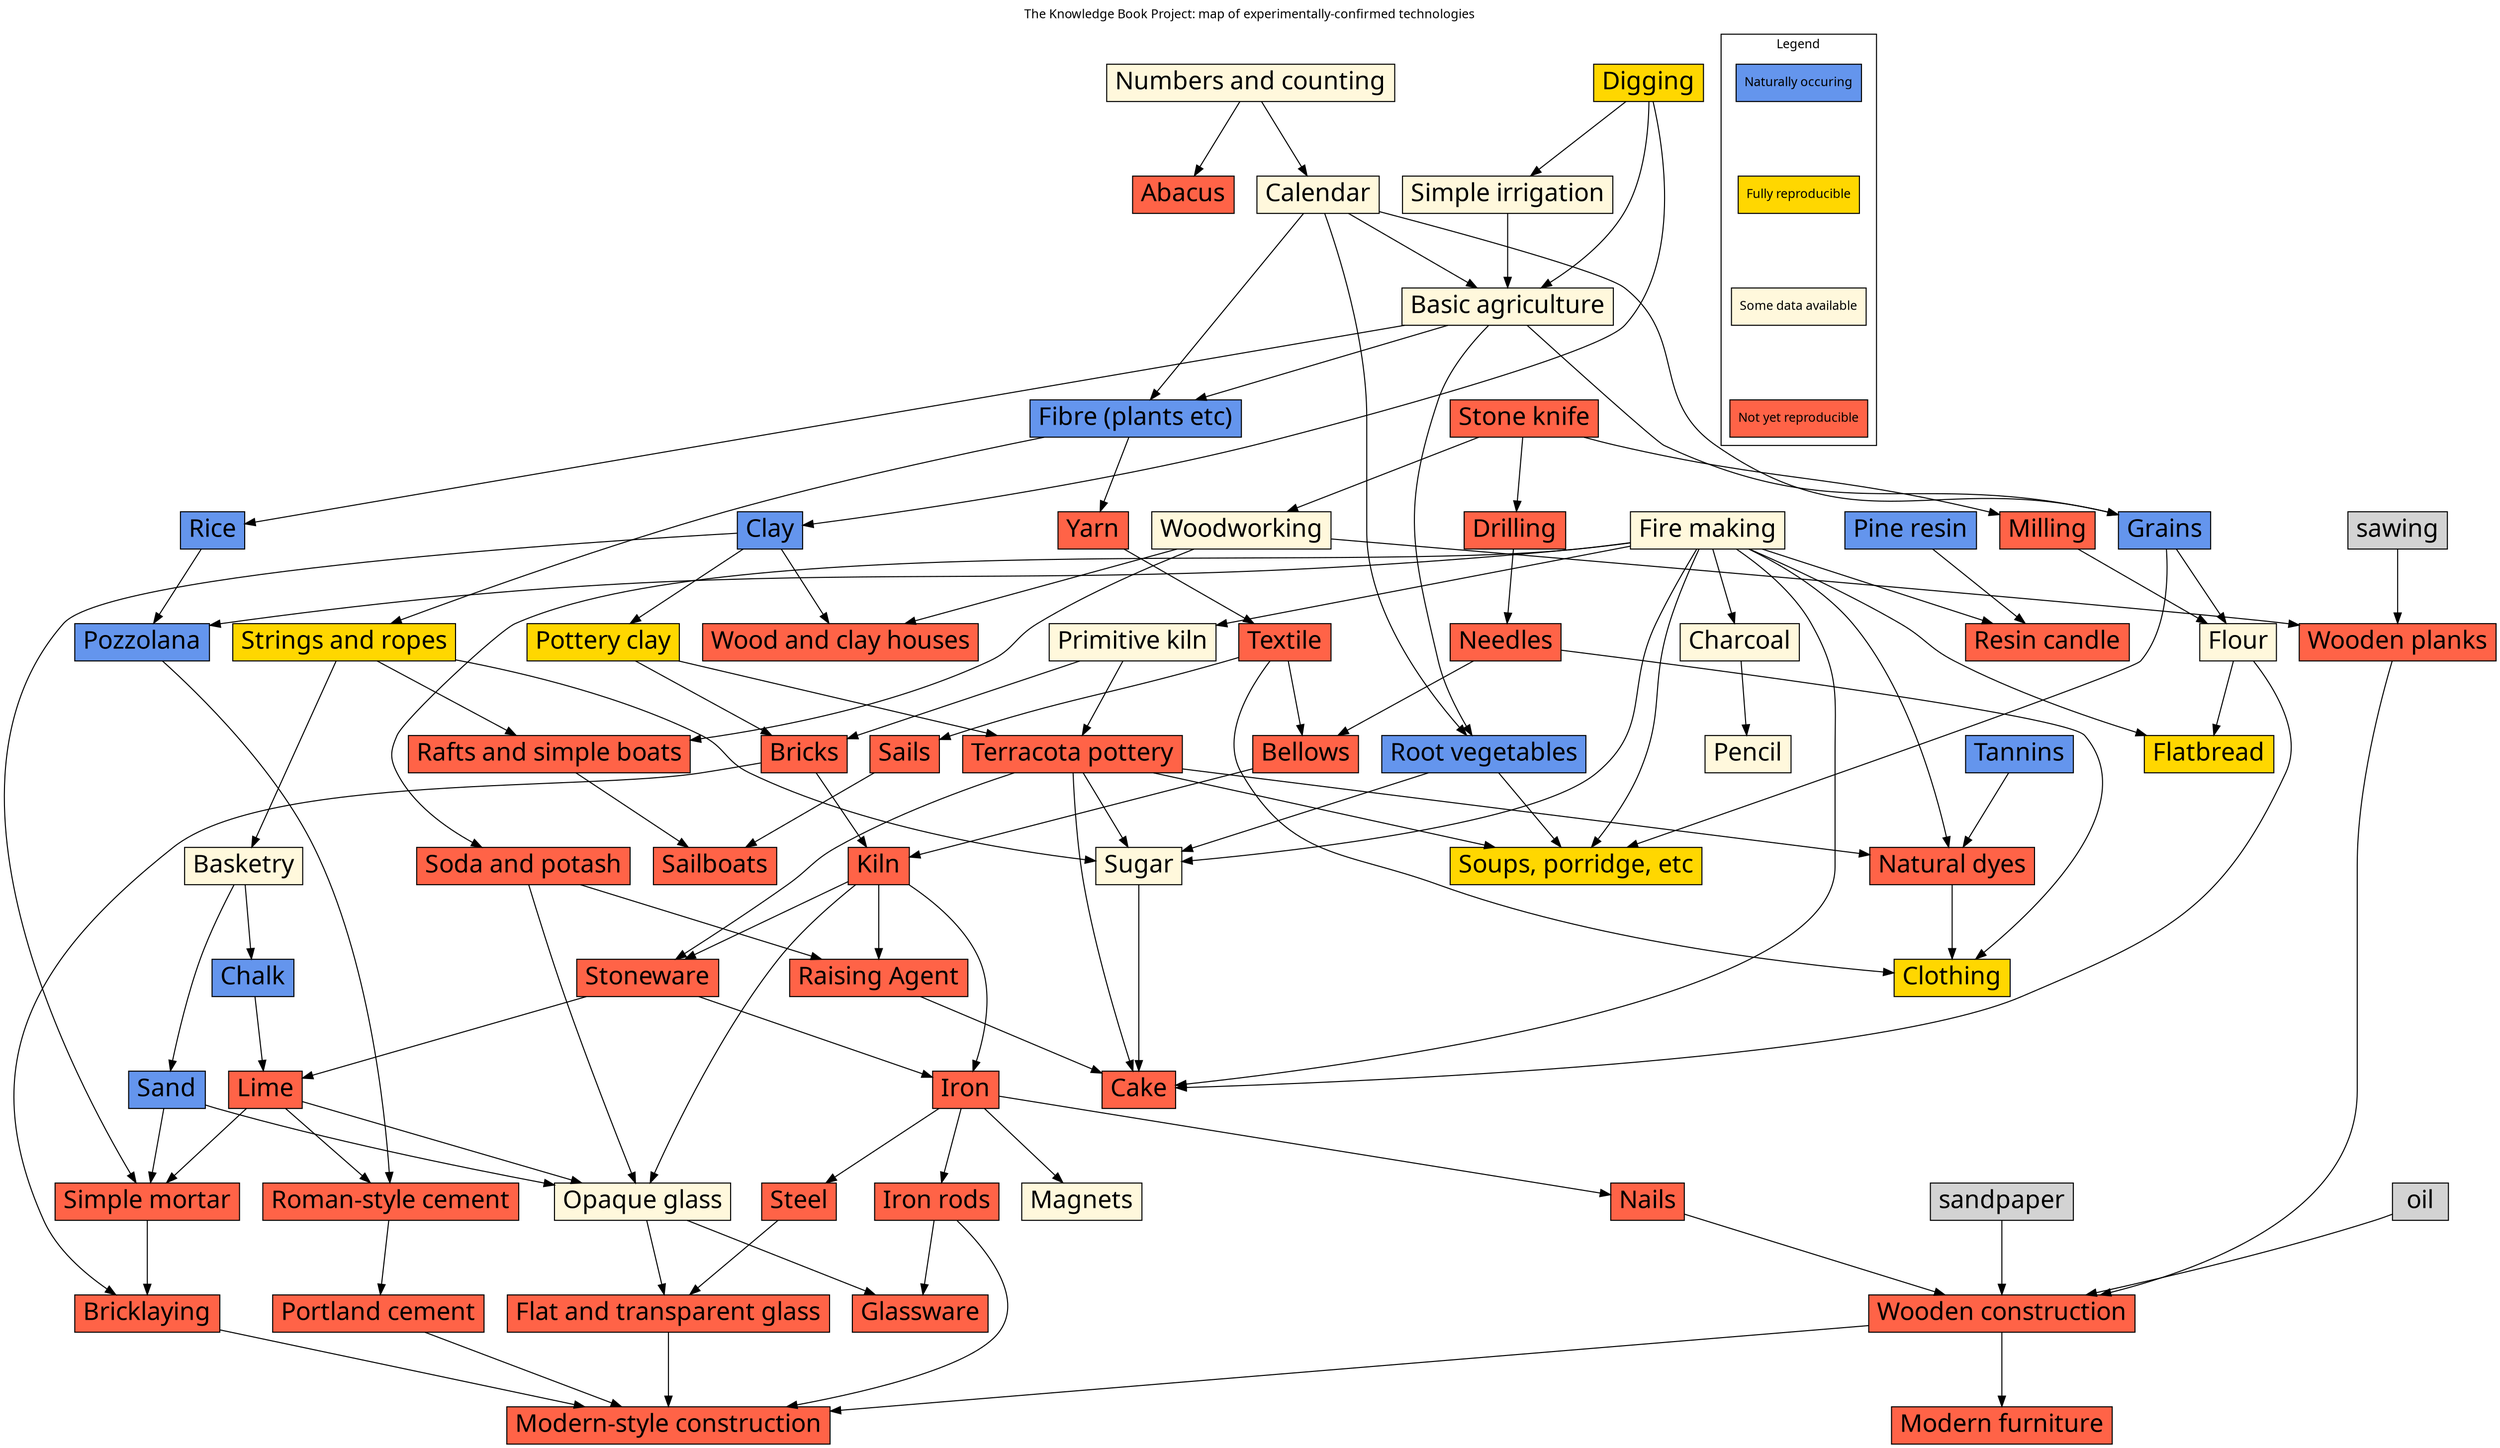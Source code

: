 /* 
 * The invention, discovery and technology tree for The Knowledge Book project 
 * 
 * Colour scheme:
 * - cornflowerblue - naturally occuring 
 * - gold - fully reproducible
 * - cornsilk - some data available, but not fully reproducible yet
 * - tomato - not reproducible yet
 * - 
 */

digraph {
    fontname="insigbyte"
    fontsize=12
    labelloc="t"
    label="The Knowledge Book Project: map of experimentally-confirmed technologies"
    nodesep=0.3
    ranksep=1
    
    node [fontsize=24 fontname="monogram" shape=box style=filled]
    
    subgraph tech {
        
        numbers         [label="Numbers and counting" fillcolor=cornsilk]
        calendar        [label="Calendar" fillcolor=cornsilk]
        
        numbers->calendar
        numbers->abacus
        
        abacus          [label="Abacus" fillcolor=tomato]
        
        
        digging         [label="Digging" fillcolor=gold]
        
        stone_knife     [label="Stone knife" fillcolor=tomato]
        stone_knife->milling
        stone_knife->drilling
        stone_knife->woodworking
        
        woodworking     [label="Woodworking" fillcolor=cornsilk]
        
        calendar->agriculture
        digging->agriculture
        digging->irrigation
        irrigation->agriculture
        
        irrigation      [label="Simple irrigation" fillcolor=cornsilk]
        agriculture     [label="Basic agriculture" fillcolor=cornsilk]
        
        agriculture->grains
        agriculture->root_vegs
        agriculture->fibrous
        calendar->grains
        calendar->root_vegs
        calendar->fibrous
        

        
        digging->clay
        clay            [label="Clay" fillcolor=cornflowerblue]
        clay->workable_clay
        
        firemaking      [label="Fire making" fillcolor=cornsilk]
        
        firemaking->primitive_kiln
        primitive_kiln  [label="Primitive kiln" fillcolor=cornsilk]
        
        primitive_kiln->terracota
        workable_clay->terracota
        
        workable_clay->bricks
        primitive_kiln->bricks
        bricks          [label="Bricks" fillcolor=tomato]
        
        bricks->kiln
        kiln            [label="Kiln" fillcolor=tomato]
        
        grains          [label="Grains" fillcolor=cornflowerblue]
        milling         [label="Milling" fillcolor=tomato]
        
        raising_agent   [label="Raising Agent" fillcolor=tomato]
        
        grains->flour
        milling->flour
        flour           [label="Flour" fillcolor=cornsilk]
        
        root_vegs->sugar
        root_vegs       [label="Root vegetables" fillcolor=cornflowerblue]
        string->sugar
        firemaking->sugar
        terracota->sugar
        sugar           [label="Sugar" fillcolor=cornsilk]
        
        flour->cake
        sugar->cake
        raising_agent->cake
        terracota->cake /* Can't make a cake on a stick */
        firemaking->cake
        
        firemaking->flatbread
        flour->flatbread
        
        root_vegs->soup_porridge
        grains->soup_porridge
        terracota->soup_porridge
        firemaking->soup_porridge
        
        firemaking->charcoal
        charcoal            [label="Charcoal" fillcolor=cornsilk]
        charcoal->pencil
        pencil              [label="Pencil" fillcolor=cornsilk]
        
        resin               [label="Pine resin" fillcolor=cornflowerblue]
        resin->resin_candle
        firemaking->resin_candle
        resin_candle        [label="Resin candle" fillcolor=tomato]
        
        firemaking->soda
        basketry->chalk
        basketry->sand
        
        soda                [label="Soda and potash" fillcolor=tomato]
        
        chalk               [label="Chalk" fillcolor=cornflowerblue]
        chalk->lime
        lime                [label="Lime" fillcolor=tomato]
        sand                [label="Sand" fillcolor=cornflowerblue]
        
        soda->raising_agent
        kiln->raising_agent
        
        soda->glass
        lime->glass
        sand->glass
        kiln->glass
        
        glass->flat_glass
        steel->flat_glass
        flat_glass          [label="Flat and transparent glass" fillcolor=tomato]
        
        
        iron->iron_rods
        iron_rods           [label="Iron rods" fillcolor=tomato]
        iron->steel
        steel               [label="Steel" fillcolor=tomato]
        glass->glassware
        iron_rods->glassware
        
        woodworking->houses
        clay->houses
        houses              [label="Wood and clay houses" fillcolor=tomato]
        
        bricks->bricklaying
        clay->mortar
        sand->mortar
        lime->mortar
        mortar              [label="Simple mortar" fillcolor=tomato]
        mortar->bricklaying
        
        bricklaying         [label="Bricklaying" fillcolor=tomato]
        
        agriculture->rice
        rice                [label="Rice" fillcolor=cornflowerblue]
        rice->pozzolana
        firemaking->pozzolana
        pozzolana->cement
        pozzolana           [label="Pozzolana" fillcolor=cornflowerblue]
        lime->cement
        cement              [label="Roman-style cement" fillcolor=tomato]
        
        cement->portland_cement
        portland_cement     [label="Portland cement" fillcolor=tomato]
        
        woodworking->planks
        sawing->planks
        planks              [label="Wooden planks" fillcolor=tomato]
        iron->nails
        nails               [label="Nails" fillcolor=tomato]
        
        nails->wooden_construction
        planks->wooden_construction
        oil->wooden_construction
        sandpaper->wooden_construction
        wooden_construction [label="Wooden construction" fillcolor=tomato]
        
        wooden_construction->modern_furniture
        modern_furniture    [label="Modern furniture" fillcolor=tomato]
        
        portland_cement->modern_construction
        iron_rods->modern_construction
        flat_glass->modern_construction
        bricklaying->modern_construction
        wooden_construction->modern_construction
        modern_construction [label="Modern-style construction" fillcolor=tomato]
        
        
        fibrous             [label="Fibre (plants etc)" fillcolor=cornflowerblue]
        fibrous->string
        fibrous->yarn
        
        string->rafts
        woodworking->rafts
        rafts               [label="Rafts and simple boats" fillcolor=tomato]

        rafts->sailboats
        sails->sailboats
        sailboats           [label="Sailboats" fillcolor=tomato]
        
        yarn->textile
        
        textile->sails
        sails               [label="Sails" fillcolor=tomato]
        
        string->basketry
        textile->clothes
        needle->clothes
        
        textile->bellows
        needle->bellows
        
        bellows             [label="Bellows" fillcolor=tomato]
        bellows->kiln
        
        kiln->iron
        
        drilling->needle
        
        tannins->natural_dyes
        tannins             [label="Tannins" fillcolor=cornflowerblue]
        firemaking->natural_dyes
        terracota->natural_dyes
        natural_dyes        [label="Natural dyes" fillcolor=tomato]
        natural_dyes->clothes
        
        drilling            [label="Drilling" fillcolor=tomato]
        needle              [label="Needles" fillcolor=tomato]
        clothes             [label="Clothing" fillcolor=gold]
        
        terracota->stoneware
        kiln->stoneware
        
        stoneware->iron
        stoneware->lime
        
        iron->magnets
        magnets             [label="Magnets" fillcolor=cornsilk]

        // Foods
        flatbread           [label="Flatbread" fillcolor=gold]
        cake                [label="Cake" fillcolor=tomato]
        soup_porridge       [label="Soups, porridge, etc" fillcolor=gold]

        // Materials 
        glass               [label="Opaque glass" fillcolor=cornsilk]
        workable_clay       [label="Pottery clay" fillcolor=gold]
        iron                [label="Iron" fillcolor=tomato]
        textile             [label="Textile" fillcolor=tomato]
        string              [label="Strings and ropes" fillcolor=gold]
        yarn                [label="Yarn" fillcolor=tomato]
    
        // Tools and utensils
        terracota       [label="Terracota pottery" fillcolor=tomato]
        stoneware       [label="Stoneware" fillcolor=tomato]
        glassware       [label="Glassware" fillcolor=tomato]
        basketry        [label="Basketry" fillcolor=cornsilk]
    } /* end tech subgraph */
    
        
    subgraph cluster_legend {
        label = "Legend"
        node [fontsize=12 width=1 shape=box style=filled]
        
        natural         [label="Naturally occuring" fillcolor=cornflowerblue]
        repro           [label="Fully reproducible" fillcolor=gold]
        some        [label="Some data available" fillcolor=cornsilk]
        notyet          [label="Not yet reproducible" fillcolor=tomato]
        
        natural->repro->some->notyet [style="invis"]

    } /* end legend */
    
}
